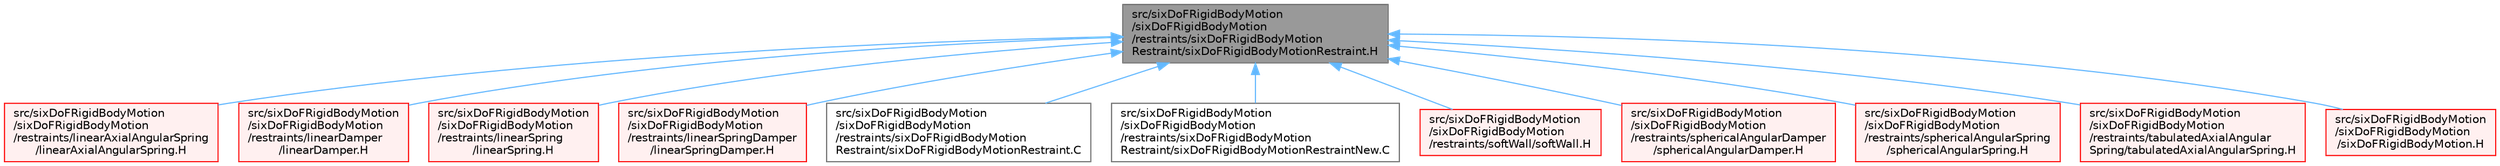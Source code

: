 digraph "src/sixDoFRigidBodyMotion/sixDoFRigidBodyMotion/restraints/sixDoFRigidBodyMotionRestraint/sixDoFRigidBodyMotionRestraint.H"
{
 // LATEX_PDF_SIZE
  bgcolor="transparent";
  edge [fontname=Helvetica,fontsize=10,labelfontname=Helvetica,labelfontsize=10];
  node [fontname=Helvetica,fontsize=10,shape=box,height=0.2,width=0.4];
  Node1 [id="Node000001",label="src/sixDoFRigidBodyMotion\l/sixDoFRigidBodyMotion\l/restraints/sixDoFRigidBodyMotion\lRestraint/sixDoFRigidBodyMotionRestraint.H",height=0.2,width=0.4,color="gray40", fillcolor="grey60", style="filled", fontcolor="black",tooltip=" "];
  Node1 -> Node2 [id="edge1_Node000001_Node000002",dir="back",color="steelblue1",style="solid",tooltip=" "];
  Node2 [id="Node000002",label="src/sixDoFRigidBodyMotion\l/sixDoFRigidBodyMotion\l/restraints/linearAxialAngularSpring\l/linearAxialAngularSpring.H",height=0.2,width=0.4,color="red", fillcolor="#FFF0F0", style="filled",URL="$sixDoFRigidBodyMotion_2sixDoFRigidBodyMotion_2restraints_2linearAxialAngularSpring_2linearAxialAngularSpring_8H.html",tooltip=" "];
  Node1 -> Node4 [id="edge2_Node000001_Node000004",dir="back",color="steelblue1",style="solid",tooltip=" "];
  Node4 [id="Node000004",label="src/sixDoFRigidBodyMotion\l/sixDoFRigidBodyMotion\l/restraints/linearDamper\l/linearDamper.H",height=0.2,width=0.4,color="red", fillcolor="#FFF0F0", style="filled",URL="$sixDoFRigidBodyMotion_2sixDoFRigidBodyMotion_2restraints_2linearDamper_2linearDamper_8H.html",tooltip=" "];
  Node1 -> Node6 [id="edge3_Node000001_Node000006",dir="back",color="steelblue1",style="solid",tooltip=" "];
  Node6 [id="Node000006",label="src/sixDoFRigidBodyMotion\l/sixDoFRigidBodyMotion\l/restraints/linearSpring\l/linearSpring.H",height=0.2,width=0.4,color="red", fillcolor="#FFF0F0", style="filled",URL="$sixDoFRigidBodyMotion_2sixDoFRigidBodyMotion_2restraints_2linearSpring_2linearSpring_8H.html",tooltip=" "];
  Node1 -> Node8 [id="edge4_Node000001_Node000008",dir="back",color="steelblue1",style="solid",tooltip=" "];
  Node8 [id="Node000008",label="src/sixDoFRigidBodyMotion\l/sixDoFRigidBodyMotion\l/restraints/linearSpringDamper\l/linearSpringDamper.H",height=0.2,width=0.4,color="red", fillcolor="#FFF0F0", style="filled",URL="$linearSpringDamper_8H.html",tooltip=" "];
  Node1 -> Node10 [id="edge5_Node000001_Node000010",dir="back",color="steelblue1",style="solid",tooltip=" "];
  Node10 [id="Node000010",label="src/sixDoFRigidBodyMotion\l/sixDoFRigidBodyMotion\l/restraints/sixDoFRigidBodyMotion\lRestraint/sixDoFRigidBodyMotionRestraint.C",height=0.2,width=0.4,color="grey40", fillcolor="white", style="filled",URL="$sixDoFRigidBodyMotionRestraint_8C.html",tooltip=" "];
  Node1 -> Node11 [id="edge6_Node000001_Node000011",dir="back",color="steelblue1",style="solid",tooltip=" "];
  Node11 [id="Node000011",label="src/sixDoFRigidBodyMotion\l/sixDoFRigidBodyMotion\l/restraints/sixDoFRigidBodyMotion\lRestraint/sixDoFRigidBodyMotionRestraintNew.C",height=0.2,width=0.4,color="grey40", fillcolor="white", style="filled",URL="$sixDoFRigidBodyMotionRestraintNew_8C.html",tooltip=" "];
  Node1 -> Node12 [id="edge7_Node000001_Node000012",dir="back",color="steelblue1",style="solid",tooltip=" "];
  Node12 [id="Node000012",label="src/sixDoFRigidBodyMotion\l/sixDoFRigidBodyMotion\l/restraints/softWall/softWall.H",height=0.2,width=0.4,color="red", fillcolor="#FFF0F0", style="filled",URL="$sixDoFRigidBodyMotion_2sixDoFRigidBodyMotion_2restraints_2softWall_2softWall_8H.html",tooltip=" "];
  Node1 -> Node14 [id="edge8_Node000001_Node000014",dir="back",color="steelblue1",style="solid",tooltip=" "];
  Node14 [id="Node000014",label="src/sixDoFRigidBodyMotion\l/sixDoFRigidBodyMotion\l/restraints/sphericalAngularDamper\l/sphericalAngularDamper.H",height=0.2,width=0.4,color="red", fillcolor="#FFF0F0", style="filled",URL="$sixDoFRigidBodyMotion_2sixDoFRigidBodyMotion_2restraints_2sphericalAngularDamper_2sphericalAngularDamper_8H.html",tooltip=" "];
  Node1 -> Node16 [id="edge9_Node000001_Node000016",dir="back",color="steelblue1",style="solid",tooltip=" "];
  Node16 [id="Node000016",label="src/sixDoFRigidBodyMotion\l/sixDoFRigidBodyMotion\l/restraints/sphericalAngularSpring\l/sphericalAngularSpring.H",height=0.2,width=0.4,color="red", fillcolor="#FFF0F0", style="filled",URL="$sphericalAngularSpring_8H.html",tooltip=" "];
  Node1 -> Node18 [id="edge10_Node000001_Node000018",dir="back",color="steelblue1",style="solid",tooltip=" "];
  Node18 [id="Node000018",label="src/sixDoFRigidBodyMotion\l/sixDoFRigidBodyMotion\l/restraints/tabulatedAxialAngular\lSpring/tabulatedAxialAngularSpring.H",height=0.2,width=0.4,color="red", fillcolor="#FFF0F0", style="filled",URL="$tabulatedAxialAngularSpring_8H.html",tooltip=" "];
  Node1 -> Node20 [id="edge11_Node000001_Node000020",dir="back",color="steelblue1",style="solid",tooltip=" "];
  Node20 [id="Node000020",label="src/sixDoFRigidBodyMotion\l/sixDoFRigidBodyMotion\l/sixDoFRigidBodyMotion.H",height=0.2,width=0.4,color="red", fillcolor="#FFF0F0", style="filled",URL="$sixDoFRigidBodyMotion_8H.html",tooltip=" "];
}
